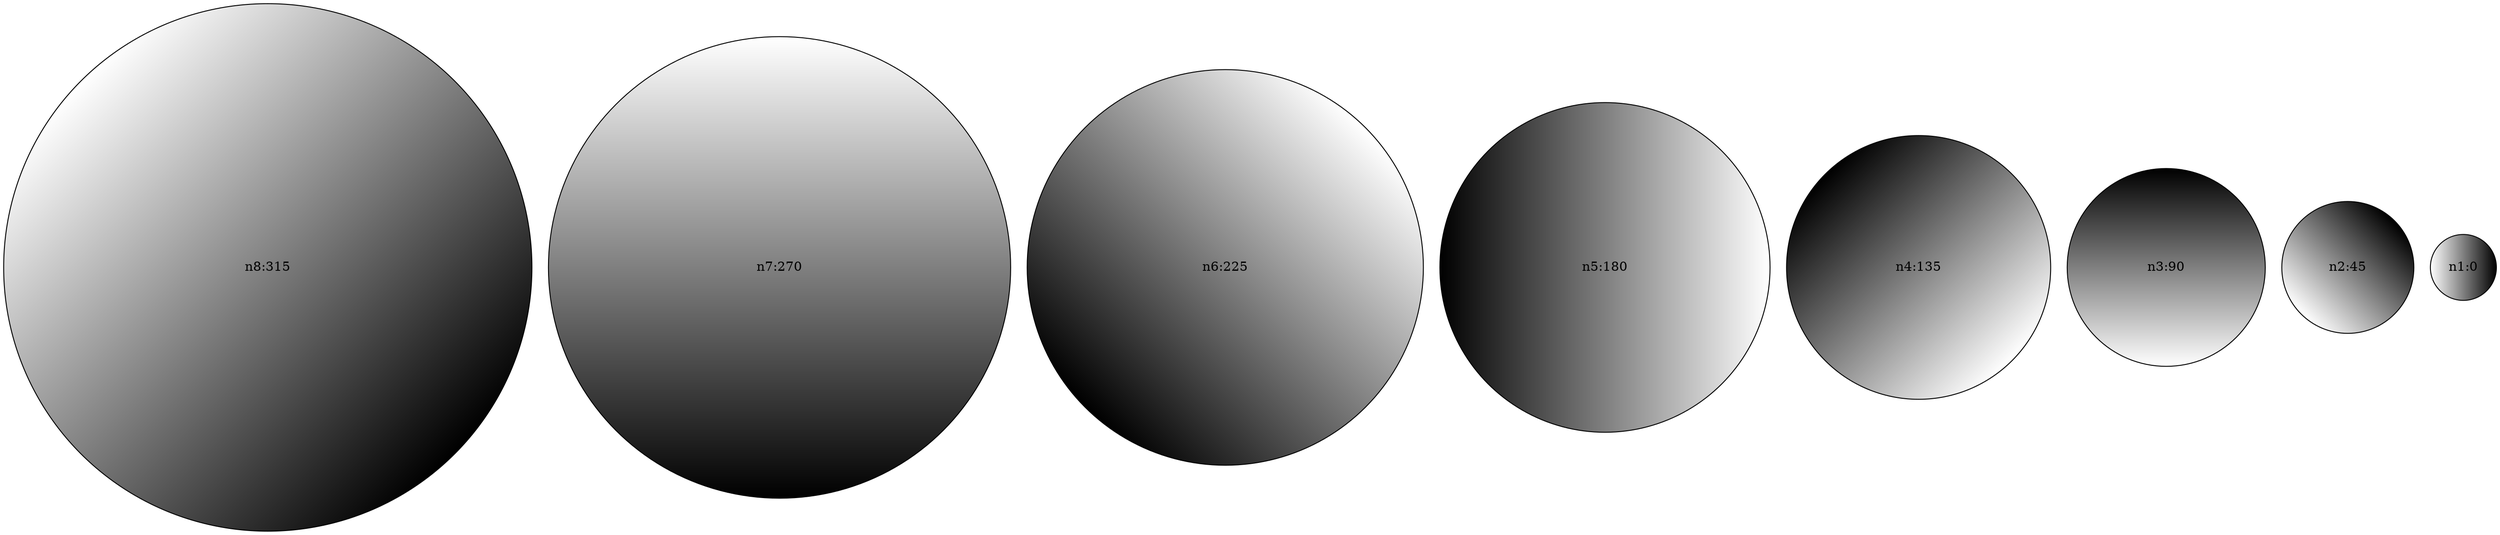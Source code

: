 // The Round Table
graph "round-table" {
	fontcolor=white
	node [fillcolor="white:black" fixedsize=shape fontcolor=black gradientangle=360 label="n9:360" shape=circle style=filled]
	n8 [label="n8:315" gradientangle=315 height=8 pos="8,-8!" width=8]
	n7 [label="n7:270" gradientangle=270 height=7 pos="7,-7!" width=7]
	n6 [label="n6:225" gradientangle=225 height=6 pos="6,-6!" width=6]
	n5 [label="n5:180" gradientangle=180 height=5 pos="5,-5!" width=5]
	n4 [label="n4:135" gradientangle=135 height=4 pos="4,-4!" width=4]
	n3 [label="n3:90" gradientangle=90 height=3 pos="3,-3!" width=3]
	n2 [label="n2:45" gradientangle=45 height=2 pos="2,-2!" width=2]
	n1 [label="n1:0" gradientangle=0 height=1 pos="1,-1!" width=1]
}
